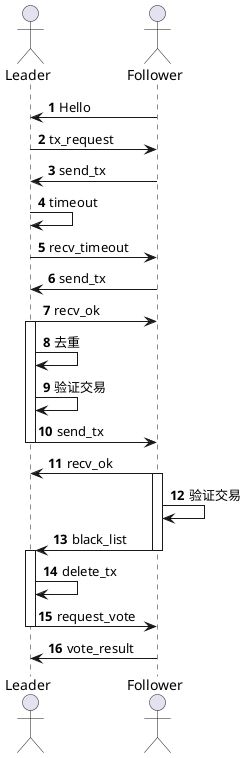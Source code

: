 @startuml

actor Leader
actor Follower
autonumber
Follower->Leader:   Hello
Leader->Follower:   tx_request
Follower->Leader:   send_tx
Leader->Leader:     timeout
Leader->Follower:   recv_timeout
Follower->Leader:   send_tx
Leader->Follower:   recv_ok
activate Leader
Leader->Leader:     去重
Leader->Leader:     验证交易
Leader->Follower:   send_tx
deactivate Leader
Follower->Leader:   recv_ok
activate Follower
Follower->Follower: 验证交易
Follower->Leader:   black_list
deactivate Follower

activate Leader
Leader->Leader:     delete_tx
Leader->Follower:   request_vote
deactivate Leader
Follower->Leader:   vote_result


@enduml